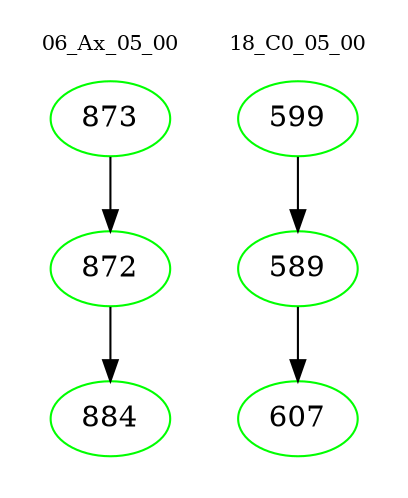 digraph{
subgraph cluster_0 {
color = white
label = "06_Ax_05_00";
fontsize=10;
T0_873 [label="873", color="green"]
T0_873 -> T0_872 [color="black"]
T0_872 [label="872", color="green"]
T0_872 -> T0_884 [color="black"]
T0_884 [label="884", color="green"]
}
subgraph cluster_1 {
color = white
label = "18_C0_05_00";
fontsize=10;
T1_599 [label="599", color="green"]
T1_599 -> T1_589 [color="black"]
T1_589 [label="589", color="green"]
T1_589 -> T1_607 [color="black"]
T1_607 [label="607", color="green"]
}
}
